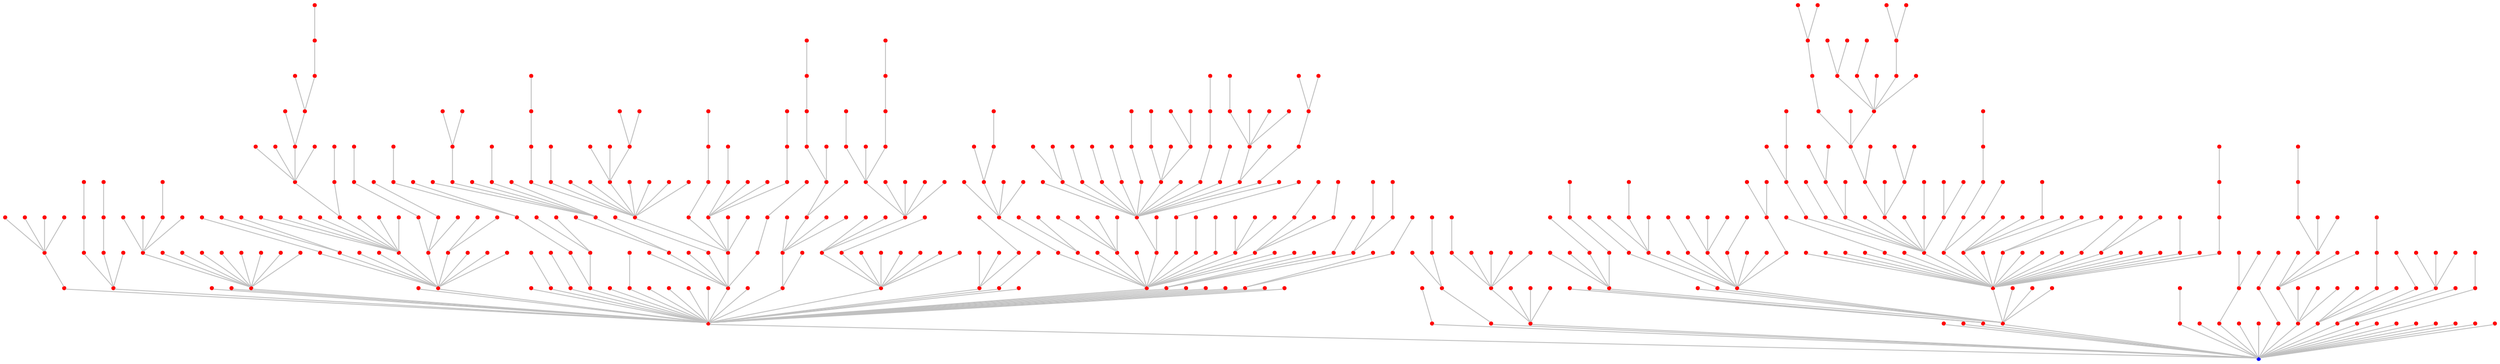 graph {
	0 [color=blue shape=point]
	2 [color=red shape=point]
	2 -- 0 [color=gray]
	261 [color=red shape=point]
	261 -- 2 [color=gray]
	53 [color=red shape=point]
	53 -- 2 [color=gray]
	28 [color=red shape=point]
	28 -- 2 [color=gray]
	127 [color=red shape=point]
	127 -- 2 [color=gray]
	5 [color=red shape=point]
	5 -- 2 [color=gray]
	94 [color=red shape=point]
	94 -- 5 [color=gray]
	450 [color=red shape=point]
	450 -- 2 [color=gray]
	295 [color=red shape=point]
	295 -- 5 [color=gray]
	4 [color=red shape=point]
	4 -- 2 [color=gray]
	486 [color=red shape=point]
	486 -- 4 [color=gray]
	168 [color=red shape=point]
	168 -- 2 [color=gray]
	306 [color=red shape=point]
	306 -- 0 [color=gray]
	361 [color=red shape=point]
	361 -- 2 [color=gray]
	122 [color=red shape=point]
	122 -- 2 [color=gray]
	155 [color=red shape=point]
	155 -- 0 [color=gray]
	49 [color=red shape=point]
	49 -- 2 [color=gray]
	91 [color=red shape=point]
	91 -- 49 [color=gray]
	292 [color=red shape=point]
	292 -- 2 [color=gray]
	371 [color=red shape=point]
	371 -- 2 [color=gray]
	401 [color=red shape=point]
	401 -- 2 [color=gray]
	129 [color=red shape=point]
	129 -- 155 [color=gray]
	378 [color=red shape=point]
	378 -- 129 [color=gray]
	42 [color=red shape=point]
	42 -- 0 [color=gray]
	286 [color=red shape=point]
	286 -- 4 [color=gray]
	455 [color=red shape=point]
	455 -- 0 [color=gray]
	272 [color=red shape=point]
	272 -- 361 [color=gray]
	405 [color=red shape=point]
	405 -- 5 [color=gray]
	164 [color=red shape=point]
	164 -- 2 [color=gray]
	23 [color=red shape=point]
	23 -- 4 [color=gray]
	166 [color=red shape=point]
	166 -- 53 [color=gray]
	25 [color=red shape=point]
	25 -- 2 [color=gray]
	280 [color=red shape=point]
	280 -- 0 [color=gray]
	64 [color=red shape=point]
	64 -- 53 [color=gray]
	179 [color=red shape=point]
	179 -- 0 [color=gray]
	464 [color=red shape=point]
	464 -- 2 [color=gray]
	403 [color=red shape=point]
	403 -- 4 [color=gray]
	8 [color=red shape=point]
	8 -- 2 [color=gray]
	426 [color=red shape=point]
	426 -- 8 [color=gray]
	203 [color=red shape=point]
	203 -- 8 [color=gray]
	31 [color=red shape=point]
	31 -- 0 [color=gray]
	38 [color=red shape=point]
	38 -- 31 [color=gray]
	285 [color=red shape=point]
	285 -- 38 [color=gray]
	445 [color=red shape=point]
	445 -- 31 [color=gray]
	44 [color=red shape=point]
	44 -- 31 [color=gray]
	195 [color=red shape=point]
	195 -- 44 [color=gray]
	422 [color=red shape=point]
	422 -- 38 [color=gray]
	241 [color=red shape=point]
	241 -- 38 [color=gray]
	35 [color=red shape=point]
	35 -- 31 [color=gray]
	130 [color=red shape=point]
	130 -- 35 [color=gray]
	481 [color=red shape=point]
	481 -- 130 [color=gray]
	439 [color=red shape=point]
	439 -- 35 [color=gray]
	1 [color=red shape=point]
	1 -- 31 [color=gray]
	97 [color=red shape=point]
	97 -- 1 [color=gray]
	449 [color=red shape=point]
	449 -- 1 [color=gray]
	30 [color=red shape=point]
	30 -- 1 [color=gray]
	76 [color=red shape=point]
	76 -- 1 [color=gray]
	402 [color=red shape=point]
	402 -- 1 [color=gray]
	6 [color=red shape=point]
	6 -- 1 [color=gray]
	3 [color=red shape=point]
	3 -- 1 [color=gray]
	251 [color=red shape=point]
	251 -- 3 [color=gray]
	224 [color=red shape=point]
	224 -- 251 [color=gray]
	400 [color=red shape=point]
	400 -- 3 [color=gray]
	36 [color=red shape=point]
	36 -- 3 [color=gray]
	337 [color=red shape=point]
	337 -- 3 [color=gray]
	108 [color=red shape=point]
	108 -- 36 [color=gray]
	157 [color=red shape=point]
	157 -- 108 [color=gray]
	22 [color=red shape=point]
	22 -- 1 [color=gray]
	358 [color=red shape=point]
	358 -- 22 [color=gray]
	52 [color=red shape=point]
	52 -- 358 [color=gray]
	47 [color=red shape=point]
	47 -- 1 [color=gray]
	284 [color=red shape=point]
	284 -- 47 [color=gray]
	265 [color=red shape=point]
	265 -- 47 [color=gray]
	151 [color=red shape=point]
	151 -- 400 [color=gray]
	214 [color=red shape=point]
	214 -- 35 [color=gray]
	466 [color=red shape=point]
	466 -- 2 [color=gray]
	325 [color=red shape=point]
	325 -- 286 [color=gray]
	43 [color=red shape=point]
	43 -- 8 [color=gray]
	413 [color=red shape=point]
	413 -- 402 [color=gray]
	40 [color=red shape=point]
	40 -- 2 [color=gray]
	48 [color=red shape=point]
	48 -- 35 [color=gray]
	485 [color=red shape=point]
	485 -- 48 [color=gray]
	27 [color=red shape=point]
	27 -- 2 [color=gray]
	114 [color=red shape=point]
	114 -- 27 [color=gray]
	226 [color=red shape=point]
	226 -- 114 [color=gray]
	63 [color=red shape=point]
	63 -- 27 [color=gray]
	106 [color=red shape=point]
	106 -- 63 [color=gray]
	247 [color=red shape=point]
	247 -- 114 [color=gray]
	119 [color=red shape=point]
	119 -- 27 [color=gray]
	113 [color=red shape=point]
	113 -- 8 [color=gray]
	282 [color=red shape=point]
	282 -- 113 [color=gray]
	57 [color=red shape=point]
	57 -- 1 [color=gray]
	9 [color=red shape=point]
	9 -- 122 [color=gray]
	110 [color=red shape=point]
	110 -- 0 [color=gray]
	79 [color=red shape=point]
	79 -- 0 [color=gray]
	350 [color=red shape=point]
	350 -- 1 [color=gray]
	444 [color=red shape=point]
	444 -- 350 [color=gray]
	51 [color=red shape=point]
	51 -- 350 [color=gray]
	219 [color=red shape=point]
	219 -- 27 [color=gray]
	84 [color=red shape=point]
	84 -- 1 [color=gray]
	227 [color=red shape=point]
	227 -- 114 [color=gray]
	158 [color=red shape=point]
	158 -- 227 [color=gray]
	146 [color=red shape=point]
	146 -- 91 [color=gray]
	452 [color=red shape=point]
	452 -- 146 [color=gray]
	494 [color=red shape=point]
	494 -- 129 [color=gray]
	302 [color=red shape=point]
	302 -- 494 [color=gray]
	112 [color=red shape=point]
	112 -- 2 [color=gray]
	281 [color=red shape=point]
	281 -- 112 [color=gray]
	253 [color=red shape=point]
	253 -- 112 [color=gray]
	169 [color=red shape=point]
	169 -- 2 [color=gray]
	472 [color=red shape=point]
	472 -- 224 [color=gray]
	17 [color=red shape=point]
	17 -- 8 [color=gray]
	24 [color=red shape=point]
	24 -- 17 [color=gray]
	212 [color=red shape=point]
	212 -- 24 [color=gray]
	165 [color=red shape=point]
	165 -- 24 [color=gray]
	101 [color=red shape=point]
	101 -- 165 [color=gray]
	200 [color=red shape=point]
	200 -- 24 [color=gray]
	192 [color=red shape=point]
	192 -- 24 [color=gray]
	327 [color=red shape=point]
	327 -- 0 [color=gray]
	172 [color=red shape=point]
	172 -- 327 [color=gray]
	34 [color=red shape=point]
	34 -- 42 [color=gray]
	128 [color=red shape=point]
	128 -- 34 [color=gray]
	190 [color=red shape=point]
	190 -- 112 [color=gray]
	209 [color=red shape=point]
	209 -- 8 [color=gray]
	259 [color=red shape=point]
	259 -- 209 [color=gray]
	141 [color=red shape=point]
	141 -- 486 [color=gray]
	125 [color=red shape=point]
	125 -- 48 [color=gray]
	234 [color=red shape=point]
	234 -- 1 [color=gray]
	301 [color=red shape=point]
	301 -- 0 [color=gray]
	88 [color=red shape=point]
	88 -- 42 [color=gray]
	18 [color=red shape=point]
	18 -- 3 [color=gray]
	331 [color=red shape=point]
	331 -- 18 [color=gray]
	332 [color=red shape=point]
	332 -- 18 [color=gray]
	13 [color=red shape=point]
	13 -- 331 [color=gray]
	289 [color=red shape=point]
	289 -- 13 [color=gray]
	121 [color=red shape=point]
	121 -- 13 [color=gray]
	58 [color=red shape=point]
	58 -- 13 [color=gray]
	95 [color=red shape=point]
	95 -- 58 [color=gray]
	333 [color=red shape=point]
	333 -- 58 [color=gray]
	154 [color=red shape=point]
	154 -- 58 [color=gray]
	115 [color=red shape=point]
	115 -- 58 [color=gray]
	270 [color=red shape=point]
	270 -- 58 [color=gray]
	366 [color=red shape=point]
	366 -- 95 [color=gray]
	440 [color=red shape=point]
	440 -- 286 [color=gray]
	390 [color=red shape=point]
	390 -- 94 [color=gray]
	197 [color=red shape=point]
	197 -- 34 [color=gray]
	346 [color=red shape=point]
	346 -- 452 [color=gray]
	239 [color=red shape=point]
	239 -- 0 [color=gray]
	92 [color=red shape=point]
	92 -- 0 [color=gray]
	85 [color=red shape=point]
	85 -- 92 [color=gray]
	205 [color=red shape=point]
	205 -- 85 [color=gray]
	314 [color=red shape=point]
	314 -- 227 [color=gray]
	59 [color=red shape=point]
	59 -- 1 [color=gray]
	73 [color=red shape=point]
	73 -- 17 [color=gray]
	254 [color=red shape=point]
	254 -- 73 [color=gray]
	175 [color=red shape=point]
	175 -- 27 [color=gray]
	299 [color=red shape=point]
	299 -- 158 [color=gray]
	482 [color=red shape=point]
	482 -- 5 [color=gray]
	370 [color=red shape=point]
	370 -- 3 [color=gray]
	14 [color=red shape=point]
	14 -- 4 [color=gray]
	355 [color=red shape=point]
	355 -- 14 [color=gray]
	417 [color=red shape=point]
	417 -- 14 [color=gray]
	431 [color=red shape=point]
	431 -- 14 [color=gray]
	312 [color=red shape=point]
	312 -- 14 [color=gray]
	262 [color=red shape=point]
	262 -- 14 [color=gray]
	75 [color=red shape=point]
	75 -- 262 [color=gray]
	232 [color=red shape=point]
	232 -- 75 [color=gray]
	373 [color=red shape=point]
	373 -- 75 [color=gray]
	316 [color=red shape=point]
	316 -- 75 [color=gray]
	317 [color=red shape=point]
	317 -- 316 [color=gray]
	78 [color=red shape=point]
	78 -- 316 [color=gray]
	438 [color=red shape=point]
	438 -- 78 [color=gray]
	399 [color=red shape=point]
	399 -- 78 [color=gray]
	427 [color=red shape=point]
	427 -- 203 [color=gray]
	37 [color=red shape=point]
	37 -- 203 [color=gray]
	263 [color=red shape=point]
	263 -- 37 [color=gray]
	193 [color=red shape=point]
	193 -- 37 [color=gray]
	26 [color=red shape=point]
	26 -- 193 [color=gray]
	201 [color=red shape=point]
	201 -- 26 [color=gray]
	456 [color=red shape=point]
	456 -- 26 [color=gray]
	104 [color=red shape=point]
	104 -- 0 [color=gray]
	7 [color=red shape=point]
	7 -- 104 [color=gray]
	134 [color=red shape=point]
	134 -- 104 [color=gray]
	446 [color=red shape=point]
	446 -- 7 [color=gray]
	385 [color=red shape=point]
	385 -- 104 [color=gray]
	359 [color=red shape=point]
	359 -- 2 [color=gray]
	345 [color=red shape=point]
	345 -- 35 [color=gray]
	397 [color=red shape=point]
	397 -- 345 [color=gray]
	352 [color=red shape=point]
	352 -- 214 [color=gray]
	61 [color=red shape=point]
	61 -- 166 [color=gray]
	90 [color=red shape=point]
	90 -- 61 [color=gray]
	144 [color=red shape=point]
	144 -- 37 [color=gray]
	12 [color=red shape=point]
	12 -- 4 [color=gray]
	150 [color=red shape=point]
	150 -- 12 [color=gray]
	222 [color=red shape=point]
	222 -- 150 [color=gray]
	16 [color=red shape=point]
	16 -- 12 [color=gray]
	375 [color=red shape=point]
	375 -- 12 [color=gray]
	20 [color=red shape=point]
	20 -- 40 [color=gray]
	423 [color=red shape=point]
	423 -- 20 [color=gray]
	55 [color=red shape=point]
	55 -- 20 [color=gray]
	65 [color=red shape=point]
	65 -- 20 [color=gray]
	138 [color=red shape=point]
	138 -- 20 [color=gray]
	11 [color=red shape=point]
	11 -- 2 [color=gray]
	396 [color=red shape=point]
	396 -- 11 [color=gray]
	111 [color=red shape=point]
	111 -- 11 [color=gray]
	21 [color=red shape=point]
	21 -- 396 [color=gray]
	374 [color=red shape=point]
	374 -- 11 [color=gray]
	41 [color=red shape=point]
	41 -- 11 [color=gray]
	126 [color=red shape=point]
	126 -- 11 [color=gray]
	290 [color=red shape=point]
	290 -- 21 [color=gray]
	320 [color=red shape=point]
	320 -- 41 [color=gray]
	409 [color=red shape=point]
	409 -- 41 [color=gray]
	66 [color=red shape=point]
	66 -- 11 [color=gray]
	19 [color=red shape=point]
	19 -- 66 [color=gray]
	45 [color=red shape=point]
	45 -- 19 [color=gray]
	89 [color=red shape=point]
	89 -- 19 [color=gray]
	298 [color=red shape=point]
	298 -- 89 [color=gray]
	29 [color=red shape=point]
	29 -- 89 [color=gray]
	443 [color=red shape=point]
	443 -- 19 [color=gray]
	50 [color=red shape=point]
	50 -- 11 [color=gray]
	162 [color=red shape=point]
	162 -- 19 [color=gray]
	99 [color=red shape=point]
	99 -- 19 [color=gray]
	46 [color=red shape=point]
	46 -- 21 [color=gray]
	107 [color=red shape=point]
	107 -- 46 [color=gray]
	406 [color=red shape=point]
	406 -- 50 [color=gray]
	147 [color=red shape=point]
	147 -- 406 [color=gray]
	98 [color=red shape=point]
	98 -- 11 [color=gray]
	309 [color=red shape=point]
	309 -- 98 [color=gray]
	189 [color=red shape=point]
	189 -- 19 [color=gray]
	273 [color=red shape=point]
	273 -- 189 [color=gray]
	264 [color=red shape=point]
	264 -- 11 [color=gray]
	329 [color=red shape=point]
	329 -- 264 [color=gray]
	60 [color=red shape=point]
	60 -- 11 [color=gray]
	379 [color=red shape=point]
	379 -- 60 [color=gray]
	93 [color=red shape=point]
	93 -- 443 [color=gray]
	477 [color=red shape=point]
	477 -- 21 [color=gray]
	471 [color=red shape=point]
	471 -- 46 [color=gray]
	497 [color=red shape=point]
	497 -- 471 [color=gray]
	74 [color=red shape=point]
	74 -- 19 [color=gray]
	283 [color=red shape=point]
	283 -- 74 [color=gray]
	255 [color=red shape=point]
	255 -- 283 [color=gray]
	96 [color=red shape=point]
	96 -- 74 [color=gray]
	488 [color=red shape=point]
	488 -- 21 [color=gray]
	408 [color=red shape=point]
	408 -- 111 [color=gray]
	311 [color=red shape=point]
	311 -- 273 [color=gray]
	215 [color=red shape=point]
	215 -- 99 [color=gray]
	420 [color=red shape=point]
	420 -- 14 [color=gray]
	308 [color=red shape=point]
	308 -- 1 [color=gray]
	287 [color=red shape=point]
	287 -- 308 [color=gray]
	433 [color=red shape=point]
	433 -- 75 [color=gray]
	83 [color=red shape=point]
	83 -- 7 [color=gray]
	135 [color=red shape=point]
	135 -- 83 [color=gray]
	216 [color=red shape=point]
	216 -- 83 [color=gray]
	236 [color=red shape=point]
	236 -- 83 [color=gray]
	208 [color=red shape=point]
	208 -- 2 [color=gray]
	395 [color=red shape=point]
	395 -- 208 [color=gray]
	269 [color=red shape=point]
	269 -- 208 [color=gray]
	140 [color=red shape=point]
	140 -- 208 [color=gray]
	425 [color=red shape=point]
	425 -- 140 [color=gray]
	363 [color=red shape=point]
	363 -- 425 [color=gray]
	382 [color=red shape=point]
	382 -- 140 [color=gray]
	343 [color=red shape=point]
	343 -- 382 [color=gray]
	300 [color=red shape=point]
	300 -- 19 [color=gray]
	152 [color=red shape=point]
	152 -- 130 [color=gray]
	167 [color=red shape=point]
	167 -- 152 [color=gray]
	369 [color=red shape=point]
	369 -- 259 [color=gray]
	145 [color=red shape=point]
	145 -- 261 [color=gray]
	148 [color=red shape=point]
	148 -- 145 [color=gray]
	87 [color=red shape=point]
	87 -- 11 [color=gray]
	102 [color=red shape=point]
	102 -- 87 [color=gray]
	56 [color=red shape=point]
	56 -- 19 [color=gray]
	54 [color=red shape=point]
	54 -- 56 [color=gray]
	434 [color=red shape=point]
	434 -- 54 [color=gray]
	131 [color=red shape=point]
	131 -- 434 [color=gray]
	156 [color=red shape=point]
	156 -- 2 [color=gray]
	267 [color=red shape=point]
	267 -- 35 [color=gray]
	362 [color=red shape=point]
	362 -- 399 [color=gray]
	80 [color=red shape=point]
	80 -- 362 [color=gray]
	82 [color=red shape=point]
	82 -- 0 [color=gray]
	364 [color=red shape=point]
	364 -- 82 [color=gray]
	235 [color=red shape=point]
	235 -- 82 [color=gray]
	305 [color=red shape=point]
	305 -- 235 [color=gray]
	246 [color=red shape=point]
	246 -- 305 [color=gray]
	339 [color=red shape=point]
	339 -- 41 [color=gray]
	467 [color=red shape=point]
	467 -- 110 [color=gray]
	238 [color=red shape=point]
	238 -- 227 [color=gray]
	357 [color=red shape=point]
	357 -- 135 [color=gray]
	398 [color=red shape=point]
	398 -- 357 [color=gray]
	296 [color=red shape=point]
	296 -- 227 [color=gray]
	353 [color=red shape=point]
	353 -- 47 [color=gray]
	328 [color=red shape=point]
	328 -- 353 [color=gray]
	465 [color=red shape=point]
	465 -- 333 [color=gray]
	174 [color=red shape=point]
	174 -- 4 [color=gray]
	490 [color=red shape=point]
	490 -- 174 [color=gray]
	498 [color=red shape=point]
	498 -- 3 [color=gray]
	294 [color=red shape=point]
	294 -- 498 [color=gray]
	86 [color=red shape=point]
	86 -- 0 [color=gray]
	100 [color=red shape=point]
	100 -- 86 [color=gray]
	72 [color=red shape=point]
	72 -- 86 [color=gray]
	381 [color=red shape=point]
	381 -- 72 [color=gray]
	176 [color=red shape=point]
	176 -- 86 [color=gray]
	160 [color=red shape=point]
	160 -- 1 [color=gray]
	213 [color=red shape=point]
	213 -- 160 [color=gray]
	480 [color=red shape=point]
	480 -- 160 [color=gray]
	470 [color=red shape=point]
	470 -- 72 [color=gray]
	473 [color=red shape=point]
	473 -- 102 [color=gray]
	109 [color=red shape=point]
	109 -- 17 [color=gray]
	430 [color=red shape=point]
	430 -- 109 [color=gray]
	367 [color=red shape=point]
	367 -- 109 [color=gray]
	218 [color=red shape=point]
	218 -- 430 [color=gray]
	461 [color=red shape=point]
	461 -- 7 [color=gray]
	243 [color=red shape=point]
	243 -- 34 [color=gray]
	123 [color=red shape=point]
	123 -- 22 [color=gray]
	161 [color=red shape=point]
	161 -- 123 [color=gray]
	288 [color=red shape=point]
	288 -- 4 [color=gray]
	244 [color=red shape=point]
	244 -- 41 [color=gray]
	410 [color=red shape=point]
	410 -- 224 [color=gray]
	392 [color=red shape=point]
	392 -- 410 [color=gray]
	182 [color=red shape=point]
	182 -- 158 [color=gray]
	120 [color=red shape=point]
	120 -- 19 [color=gray]
	143 [color=red shape=point]
	143 -- 120 [color=gray]
	493 [color=red shape=point]
	493 -- 36 [color=gray]
	483 [color=red shape=point]
	483 -- 1 [color=gray]
	383 [color=red shape=point]
	383 -- 262 [color=gray]
	436 [color=red shape=point]
	436 -- 17 [color=gray]
	217 [color=red shape=point]
	217 -- 1 [color=gray]
	257 [color=red shape=point]
	257 -- 1 [color=gray]
	322 [color=red shape=point]
	322 -- 47 [color=gray]
	258 [color=red shape=point]
	258 -- 94 [color=gray]
	245 [color=red shape=point]
	245 -- 27 [color=gray]
	188 [color=red shape=point]
	188 -- 14 [color=gray]
	198 [color=red shape=point]
	198 -- 2 [color=gray]
	386 [color=red shape=point]
	386 -- 87 [color=gray]
	252 [color=red shape=point]
	252 -- 24 [color=gray]
	372 [color=red shape=point]
	372 -- 252 [color=gray]
	136 [color=red shape=point]
	136 -- 252 [color=gray]
	149 [color=red shape=point]
	149 -- 55 [color=gray]
	356 [color=red shape=point]
	356 -- 149 [color=gray]
	335 [color=red shape=point]
	335 -- 356 [color=gray]
	180 [color=red shape=point]
	180 -- 335 [color=gray]
	474 [color=red shape=point]
	474 -- 180 [color=gray]
	77 [color=red shape=point]
	77 -- 1 [color=gray]
	15 [color=red shape=point]
	15 -- 1 [color=gray]
	341 [color=red shape=point]
	341 -- 299 [color=gray]
	237 [color=red shape=point]
	237 -- 5 [color=gray]
	163 [color=red shape=point]
	163 -- 289 [color=gray]
	349 [color=red shape=point]
	349 -- 163 [color=gray]
	429 [color=red shape=point]
	429 -- 349 [color=gray]
	457 [color=red shape=point]
	457 -- 349 [color=gray]
	228 [color=red shape=point]
	228 -- 254 [color=gray]
	324 [color=red shape=point]
	324 -- 228 [color=gray]
	211 [color=red shape=point]
	211 -- 11 [color=gray]
	435 [color=red shape=point]
	435 -- 145 [color=gray]
	495 [color=red shape=point]
	495 -- 2 [color=gray]
	196 [color=red shape=point]
	196 -- 27 [color=gray]
	266 [color=red shape=point]
	266 -- 222 [color=gray]
	476 [color=red shape=point]
	476 -- 158 [color=gray]
	233 [color=red shape=point]
	233 -- 476 [color=gray]
	118 [color=red shape=point]
	118 -- 195 [color=gray]
	249 [color=red shape=point]
	249 -- 64 [color=gray]
	229 [color=red shape=point]
	229 -- 108 [color=gray]
	415 [color=red shape=point]
	415 -- 40 [color=gray]
	186 [color=red shape=point]
	186 -- 249 [color=gray]
	394 [color=red shape=point]
	394 -- 34 [color=gray]
	419 [color=red shape=point]
	419 -- 371 [color=gray]
	71 [color=red shape=point]
	71 -- 212 [color=gray]
	260 [color=red shape=point]
	260 -- 71 [color=gray]
	411 [color=red shape=point]
	411 -- 260 [color=gray]
	210 [color=red shape=point]
	210 -- 42 [color=gray]
	442 [color=red shape=point]
	442 -- 27 [color=gray]
	173 [color=red shape=point]
	173 -- 95 [color=gray]
	187 [color=red shape=point]
	187 -- 19 [color=gray]
	33 [color=red shape=point]
	33 -- 187 [color=gray]
	204 [color=red shape=point]
	204 -- 187 [color=gray]
	342 [color=red shape=point]
	342 -- 33 [color=gray]
	462 [color=red shape=point]
	462 -- 342 [color=gray]
	463 [color=red shape=point]
	463 -- 31 [color=gray]
	291 [color=red shape=point]
	291 -- 169 [color=gray]
	139 [color=red shape=point]
	139 -- 35 [color=gray]
	469 [color=red shape=point]
	469 -- 269 [color=gray]
	387 [color=red shape=point]
	387 -- 72 [color=gray]
	202 [color=red shape=point]
	202 -- 1 [color=gray]
	310 [color=red shape=point]
	310 -- 202 [color=gray]
	380 [color=red shape=point]
	380 -- 310 [color=gray]
	279 [color=red shape=point]
	279 -- 380 [color=gray]
	142 [color=red shape=point]
	142 -- 18 [color=gray]
	451 [color=red shape=point]
	451 -- 142 [color=gray]
	137 [color=red shape=point]
	137 -- 34 [color=gray]
	225 [color=red shape=point]
	225 -- 5 [color=gray]
	475 [color=red shape=point]
	475 -- 4 [color=gray]
	347 [color=red shape=point]
	347 -- 74 [color=gray]
	437 [color=red shape=point]
	437 -- 347 [color=gray]
	499 [color=red shape=point]
	499 -- 347 [color=gray]
	185 [color=red shape=point]
	185 -- 104 [color=gray]
	221 [color=red shape=point]
	221 -- 19 [color=gray]
	68 [color=red shape=point]
	68 -- 221 [color=gray]
	484 [color=red shape=point]
	484 -- 172 [color=gray]
	10 [color=red shape=point]
	10 -- 2 [color=gray]
	81 [color=red shape=point]
	81 -- 10 [color=gray]
	388 [color=red shape=point]
	388 -- 10 [color=gray]
	432 [color=red shape=point]
	432 -- 388 [color=gray]
	478 [color=red shape=point]
	478 -- 2 [color=gray]
	271 [color=red shape=point]
	271 -- 60 [color=gray]
	32 [color=red shape=point]
	32 -- 68 [color=gray]
	39 [color=red shape=point]
	39 -- 32 [color=gray]
	230 [color=red shape=point]
	230 -- 32 [color=gray]
	248 [color=red shape=point]
	248 -- 142 [color=gray]
	170 [color=red shape=point]
	170 -- 24 [color=gray]
	177 [color=red shape=point]
	177 -- 33 [color=gray]
	459 [color=red shape=point]
	459 -- 0 [color=gray]
	153 [color=red shape=point]
	153 -- 459 [color=gray]
	307 [color=red shape=point]
	307 -- 7 [color=gray]
	354 [color=red shape=point]
	354 -- 130 [color=gray]
	70 [color=red shape=point]
	70 -- 0 [color=gray]
	454 [color=red shape=point]
	454 -- 31 [color=gray]
	330 [color=red shape=point]
	330 -- 4 [color=gray]
	303 [color=red shape=point]
	303 -- 33 [color=gray]
	191 [color=red shape=point]
	191 -- 87 [color=gray]
	416 [color=red shape=point]
	416 -- 191 [color=gray]
	278 [color=red shape=point]
	278 -- 233 [color=gray]
	365 [color=red shape=point]
	365 -- 278 [color=gray]
	468 [color=red shape=point]
	468 -- 53 [color=gray]
	277 [color=red shape=point]
	277 -- 94 [color=gray]
	313 [color=red shape=point]
	313 -- 277 [color=gray]
	132 [color=red shape=point]
	132 -- 82 [color=gray]
	133 [color=red shape=point]
	133 -- 100 [color=gray]
	479 [color=red shape=point]
	479 -- 190 [color=gray]
	276 [color=red shape=point]
	276 -- 11 [color=gray]
	199 [color=red shape=point]
	199 -- 66 [color=gray]
	105 [color=red shape=point]
	105 -- 35 [color=gray]
	220 [color=red shape=point]
	220 -- 105 [color=gray]
	326 [color=red shape=point]
	326 -- 220 [color=gray]
	336 [color=red shape=point]
	336 -- 220 [color=gray]
	194 [color=red shape=point]
	194 -- 5 [color=gray]
	368 [color=red shape=point]
	368 -- 16 [color=gray]
	274 [color=red shape=point]
	274 -- 0 [color=gray]
	181 [color=red shape=point]
	181 -- 48 [color=gray]
	223 [color=red shape=point]
	223 -- 149 [color=gray]
	117 [color=red shape=point]
	117 -- 5 [color=gray]
	407 [color=red shape=point]
	407 -- 128 [color=gray]
	447 [color=red shape=point]
	447 -- 172 [color=gray]
	323 [color=red shape=point]
	323 -- 0 [color=gray]
	319 [color=red shape=point]
	319 -- 24 [color=gray]
	240 [color=red shape=point]
	240 -- 37 [color=gray]
	62 [color=red shape=point]
	62 -- 240 [color=gray]
	315 [color=red shape=point]
	315 -- 153 [color=gray]
	321 [color=red shape=point]
	321 -- 55 [color=gray]
	384 [color=red shape=point]
	384 -- 109 [color=gray]
	418 [color=red shape=point]
	418 -- 145 [color=gray]
	268 [color=red shape=point]
	268 -- 145 [color=gray]
	348 [color=red shape=point]
	348 -- 0 [color=gray]
	453 [color=red shape=point]
	453 -- 227 [color=gray]
	460 [color=red shape=point]
	460 -- 331 [color=gray]
	116 [color=red shape=point]
	116 -- 38 [color=gray]
	206 [color=red shape=point]
	206 -- 116 [color=gray]
	393 [color=red shape=point]
	393 -- 206 [color=gray]
	256 [color=red shape=point]
	256 -- 24 [color=gray]
	67 [color=red shape=point]
	67 -- 3 [color=gray]
	124 [color=red shape=point]
	124 -- 67 [color=gray]
	184 [color=red shape=point]
	184 -- 67 [color=gray]
	404 [color=red shape=point]
	404 -- 306 [color=gray]
	334 [color=red shape=point]
	334 -- 252 [color=gray]
	338 [color=red shape=point]
	338 -- 334 [color=gray]
	491 [color=red shape=point]
	491 -- 334 [color=gray]
	318 [color=red shape=point]
	318 -- 115 [color=gray]
	489 [color=red shape=point]
	489 -- 318 [color=gray]
	178 [color=red shape=point]
	178 -- 49 [color=gray]
	458 [color=red shape=point]
	458 -- 178 [color=gray]
	250 [color=red shape=point]
	250 -- 178 [color=gray]
	360 [color=red shape=point]
	360 -- 77 [color=gray]
	340 [color=red shape=point]
	340 -- 241 [color=gray]
	389 [color=red shape=point]
	389 -- 146 [color=gray]
	377 [color=red shape=point]
	377 -- 174 [color=gray]
	391 [color=red shape=point]
	391 -- 318 [color=gray]
	351 [color=red shape=point]
	351 -- 14 [color=gray]
	171 [color=red shape=point]
	171 -- 17 [color=gray]
	448 [color=red shape=point]
	448 -- 0 [color=gray]
	421 [color=red shape=point]
	421 -- 179 [color=gray]
	428 [color=red shape=point]
	428 -- 5 [color=gray]
	69 [color=red shape=point]
	69 -- 109 [color=gray]
	293 [color=red shape=point]
	293 -- 69 [color=gray]
	159 [color=red shape=point]
	159 -- 293 [color=gray]
	376 [color=red shape=point]
	376 -- 179 [color=gray]
	242 [color=red shape=point]
	242 -- 24 [color=gray]
	275 [color=red shape=point]
	275 -- 111 [color=gray]
	183 [color=red shape=point]
	183 -- 52 [color=gray]
	103 [color=red shape=point]
	103 -- 183 [color=gray]
	487 [color=red shape=point]
	487 -- 33 [color=gray]
	441 [color=red shape=point]
	441 -- 60 [color=gray]
	207 [color=red shape=point]
	207 -- 42 [color=gray]
	304 [color=red shape=point]
	304 -- 37 [color=gray]
	492 [color=red shape=point]
	492 -- 94 [color=gray]
	424 [color=red shape=point]
	424 -- 19 [color=gray]
	231 [color=red shape=point]
	231 -- 0 [color=gray]
	344 [color=red shape=point]
	344 -- 2 [color=gray]
	496 [color=red shape=point]
	496 -- 31 [color=gray]
	412 [color=red shape=point]
	412 -- 383 [color=gray]
	414 [color=red shape=point]
	414 -- 0 [color=gray]
	297 [color=red shape=point]
	297 -- 162 [color=gray]
}
